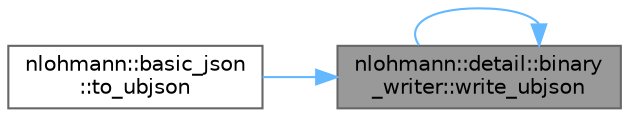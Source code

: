digraph "nlohmann::detail::binary_writer::write_ubjson"
{
 // LATEX_PDF_SIZE
  bgcolor="transparent";
  edge [fontname=Helvetica,fontsize=10,labelfontname=Helvetica,labelfontsize=10];
  node [fontname=Helvetica,fontsize=10,shape=box,height=0.2,width=0.4];
  rankdir="RL";
  Node1 [label="nlohmann::detail::binary\l_writer::write_ubjson",height=0.2,width=0.4,color="gray40", fillcolor="grey60", style="filled", fontcolor="black",tooltip=" "];
  Node1 -> Node2 [dir="back",color="steelblue1",style="solid"];
  Node2 [label="nlohmann::basic_json\l::to_ubjson",height=0.2,width=0.4,color="grey40", fillcolor="white", style="filled",URL="$a01659.html#a19dad92c4fe9e6a289a93195e1230e97",tooltip=" "];
  Node1 -> Node1 [dir="back",color="steelblue1",style="solid"];
}

